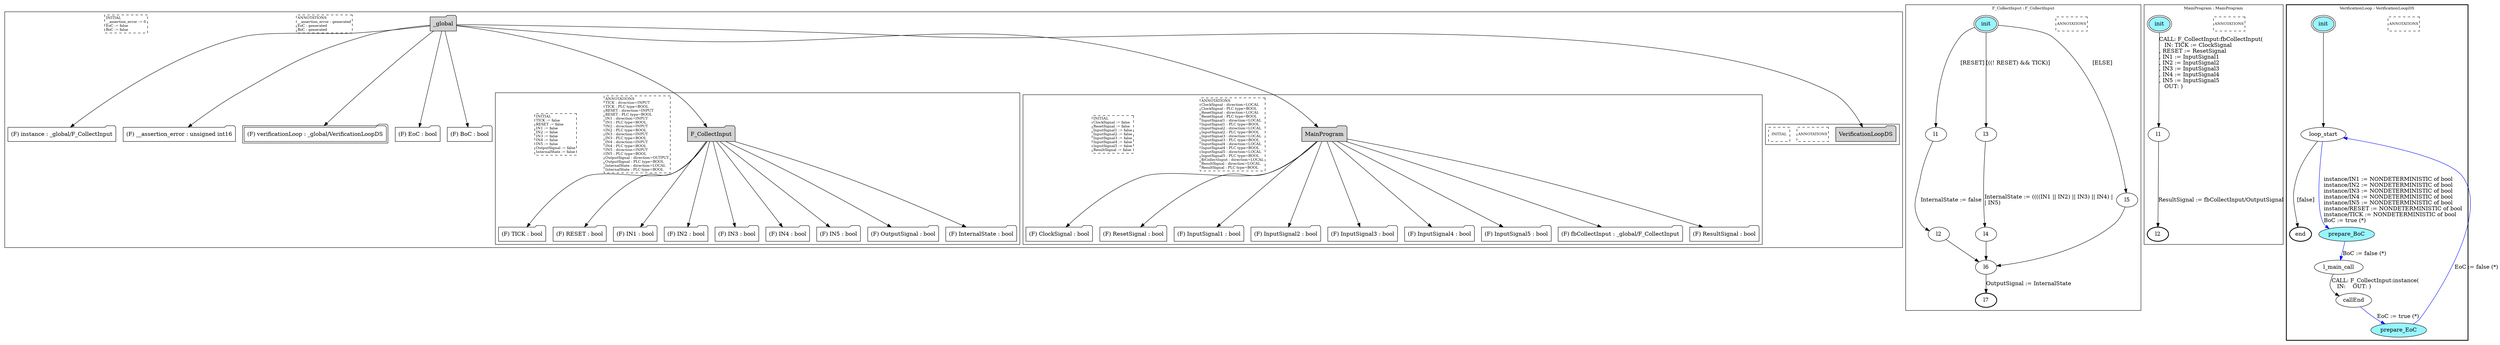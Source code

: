digraph G {
	subgraph cluster__global1886938557 {
		node [shape="folder", style="filled"];
		//label="_global";
		_global1886938557 [label="_global"];
		_global1886938557 -> instance1367900185;
		instance1367900185 [label = "(F) instance : _global/F_CollectInput", fillcolor="white" ];
		_global1886938557 -> __assertion_error154923232;
		__assertion_error154923232 [label = "(F) __assertion_error : unsigned int16", fillcolor="white" ];
		_global1886938557 -> verificationLoop238590461;
		verificationLoop238590461 [label = "(F) verificationLoop : _global/VerificationLoopDS", fillcolor="white" , peripheries=2];
		_global1886938557 -> EoC99253188;
		EoC99253188 [label = "(F) EoC : bool", fillcolor="white" ];
		_global1886938557 -> BoC1816978819;
		BoC1816978819 [label = "(F) BoC : bool", fillcolor="white" ];
		_global1886938557 -> F_CollectInput838301585;
		subgraph cluster_F_CollectInput838301585 {
			node [shape="folder", style="filled"];
			//label="F_CollectInput";
			F_CollectInput838301585 [label="F_CollectInput"];
			F_CollectInput838301585 -> TICK683573228;
			TICK683573228 [label = "(F) TICK : bool", fillcolor="white" ];
			F_CollectInput838301585 -> RESET1739986996;
			RESET1739986996 [label = "(F) RESET : bool", fillcolor="white" ];
			F_CollectInput838301585 -> IN11357663228;
			IN11357663228 [label = "(F) IN1 : bool", fillcolor="white" ];
			F_CollectInput838301585 -> IN2677007331;
			IN2677007331 [label = "(F) IN2 : bool", fillcolor="white" ];
			F_CollectInput838301585 -> IN3123045427;
			IN3123045427 [label = "(F) IN3 : bool", fillcolor="white" ];
			F_CollectInput838301585 -> IN4940905579;
			IN4940905579 [label = "(F) IN4 : bool", fillcolor="white" ];
			F_CollectInput838301585 -> IN51401564942;
			IN51401564942 [label = "(F) IN5 : bool", fillcolor="white" ];
			F_CollectInput838301585 -> OutputSignal1824819735;
			OutputSignal1824819735 [label = "(F) OutputSignal : bool", fillcolor="white" ];
			F_CollectInput838301585 -> InternalState870563118;
			InternalState870563118 [label = "(F) InternalState : bool", fillcolor="white" ];
			
			annotations_pseudonode_F_CollectInput838301585 [
				label="ANNOTATIONS\lTICK : direction=INPUT\lTICK : PLC type=BOOL\lRESET : direction=INPUT\lRESET : PLC type=BOOL\lIN1 : direction=INPUT\lIN1 : PLC type=BOOL\lIN2 : direction=INPUT\lIN2 : PLC type=BOOL\lIN3 : direction=INPUT\lIN3 : PLC type=BOOL\lIN4 : direction=INPUT\lIN4 : PLC type=BOOL\lIN5 : direction=INPUT\lIN5 : PLC type=BOOL\lOutputSignal : direction=OUTPUT\lOutputSignal : PLC type=BOOL\lInternalState : direction=LOCAL\lInternalState : PLC type=BOOL\l",
				fontsize=9, margin="0.04,0.04", fillcolor="white", shape="rectangle", style="dashed"];
			initamt_pseudonode_F_CollectInput838301585 [
				label="INITIAL\lTICK := false\lRESET := false\lIN1 := false\lIN2 := false\lIN3 := false\lIN4 := false\lIN5 := false\lOutputSignal := false\lInternalState := false\l",
				fontsize=9, margin="0.04,0.04", fillcolor="lightyellow", shape="rectangle", style="dashed"];
		}
		_global1886938557 -> MainProgram1042863993;
		subgraph cluster_MainProgram1042863993 {
			node [shape="folder", style="filled"];
			//label="MainProgram";
			MainProgram1042863993 [label="MainProgram"];
			MainProgram1042863993 -> ClockSignal334761329;
			ClockSignal334761329 [label = "(F) ClockSignal : bool", fillcolor="white" ];
			MainProgram1042863993 -> ResetSignal39476366;
			ResetSignal39476366 [label = "(F) ResetSignal : bool", fillcolor="white" ];
			MainProgram1042863993 -> InputSignal11999784536;
			InputSignal11999784536 [label = "(F) InputSignal1 : bool", fillcolor="white" ];
			MainProgram1042863993 -> InputSignal2936000680;
			InputSignal2936000680 [label = "(F) InputSignal2 : bool", fillcolor="white" ];
			MainProgram1042863993 -> InputSignal31473128600;
			InputSignal31473128600 [label = "(F) InputSignal3 : bool", fillcolor="white" ];
			MainProgram1042863993 -> InputSignal41393710872;
			InputSignal41393710872 [label = "(F) InputSignal4 : bool", fillcolor="white" ];
			MainProgram1042863993 -> InputSignal5378797968;
			InputSignal5378797968 [label = "(F) InputSignal5 : bool", fillcolor="white" ];
			MainProgram1042863993 -> fbCollectInput1320791629;
			fbCollectInput1320791629 [label = "(F) fbCollectInput : _global/F_CollectInput", fillcolor="white" ];
			MainProgram1042863993 -> ResultSignal1223820621;
			ResultSignal1223820621 [label = "(F) ResultSignal : bool", fillcolor="white" ];
			
			annotations_pseudonode_MainProgram1042863993 [
				label="ANNOTATIONS\lClockSignal : direction=LOCAL\lClockSignal : PLC type=BOOL\lResetSignal : direction=LOCAL\lResetSignal : PLC type=BOOL\lInputSignal1 : direction=LOCAL\lInputSignal1 : PLC type=BOOL\lInputSignal2 : direction=LOCAL\lInputSignal2 : PLC type=BOOL\lInputSignal3 : direction=LOCAL\lInputSignal3 : PLC type=BOOL\lInputSignal4 : direction=LOCAL\lInputSignal4 : PLC type=BOOL\lInputSignal5 : direction=LOCAL\lInputSignal5 : PLC type=BOOL\lfbCollectInput : direction=LOCAL\lResultSignal : direction=LOCAL\lResultSignal : PLC type=BOOL\l",
				fontsize=9, margin="0.04,0.04", fillcolor="white", shape="rectangle", style="dashed"];
			initamt_pseudonode_MainProgram1042863993 [
				label="INITIAL\lClockSignal := false\lResetSignal := false\lInputSignal1 := false\lInputSignal2 := false\lInputSignal3 := false\lInputSignal4 := false\lInputSignal5 := false\lResultSignal := false\l",
				fontsize=9, margin="0.04,0.04", fillcolor="lightyellow", shape="rectangle", style="dashed"];
		}
		_global1886938557 -> VerificationLoopDS1990828041;
		subgraph cluster_VerificationLoopDS1990828041 {
			node [shape="folder", style="filled"];
			//label="VerificationLoopDS";
			VerificationLoopDS1990828041 [label="VerificationLoopDS"];
			
			annotations_pseudonode_VerificationLoopDS1990828041 [
				label="ANNOTATIONS",
				fontsize=9, margin="0.04,0.04", fillcolor="white", shape="rectangle", style="dashed"];
			initamt_pseudonode_VerificationLoopDS1990828041 [
				label="INITIAL",
				fontsize=9, margin="0.04,0.04", fillcolor="lightyellow", shape="rectangle", style="dashed"];
		}
		
		annotations_pseudonode__global1886938557 [
			label="ANNOTATIONS\l__assertion_error : generated\lEoC : generated\lBoC : generated\l",
			fontsize=9, margin="0.04,0.04", fillcolor="white", shape="rectangle", style="dashed"];
		initamt_pseudonode__global1886938557 [
			label="INITIAL\l__assertion_error := 0\lEoC := false\lBoC := false\l",
			fontsize=9, margin="0.04,0.04", fillcolor="lightyellow", shape="rectangle", style="dashed"];
	}
	subgraph clusterF_CollectInput {
		node [style="filled"];
		color="black";
		fontsize=10;
		ranksep=0.4;
		
		label="F_CollectInput : F_CollectInput";
		
		annotations_pseudonode_F_CollectInput [
			label="ANNOTATIONS",
			fontsize=9, margin="0.04,0.04", fillcolor="white", shape="rectangle", style="dashed"];
		
		init_F_CollectInput [label="init", color="black", fillcolor="cadetblue1", peripheries=2, shape="ellipse"];
		l1_F_CollectInput [label="l1", color="black", fillcolor="white", shape="ellipse"];
		l2_F_CollectInput [label="l2", color="black", fillcolor="white", shape="ellipse"];
		l3_F_CollectInput [label="l3", color="black", fillcolor="white", shape="ellipse"];
		l4_F_CollectInput [label="l4", color="black", fillcolor="white", shape="ellipse"];
		l5_F_CollectInput [label="l5", color="black", fillcolor="white", shape="ellipse"];
		l6_F_CollectInput [label="l6", color="black", fillcolor="white", shape="ellipse"];
		l7_F_CollectInput [label="l7", color="black", fillcolor="white", style=bold, shape="ellipse"];
		init_F_CollectInput -> l1_F_CollectInput [color="black", label="[RESET]"];
		l1_F_CollectInput -> l2_F_CollectInput [color="black", label="InternalState := false"];
		init_F_CollectInput -> l3_F_CollectInput [color="black", label="[((! RESET) && TICK)]"];
		l3_F_CollectInput -> l4_F_CollectInput [color="black", label="InternalState := ((((IN1 || IN2) || IN3) || IN4) |\l| IN5)\l"];
		init_F_CollectInput -> l5_F_CollectInput [color="black", label="[ELSE]"];
		l2_F_CollectInput -> l6_F_CollectInput [color="black", label=""];
		l4_F_CollectInput -> l6_F_CollectInput [color="black", label=""];
		l5_F_CollectInput -> l6_F_CollectInput [color="black", label=""];
		l6_F_CollectInput -> l7_F_CollectInput [color="black", label="OutputSignal := InternalState"];
	}
	subgraph clusterMainProgram {
		node [style="filled"];
		color="black";
		fontsize=10;
		ranksep=0.4;
		
		label="MainProgram : MainProgram";
		
		annotations_pseudonode_MainProgram [
			label="ANNOTATIONS",
			fontsize=9, margin="0.04,0.04", fillcolor="white", shape="rectangle", style="dashed"];
		
		init_MainProgram [label="init", color="black", fillcolor="cadetblue1", peripheries=2, shape="ellipse"];
		l1_MainProgram [label="l1", color="black", fillcolor="white", shape="ellipse"];
		l2_MainProgram [label="l2", color="black", fillcolor="white", style=bold, shape="ellipse"];
		init_MainProgram -> l1_MainProgram [color="black", label="CALL: F_CollectInput:fbCollectInput(\l   IN: TICK := ClockSignal\l, RESET := ResetSignal\l, IN1 := InputSignal1\l, IN2 := InputSignal2\l, IN3 := InputSignal3\l, IN4 := InputSignal4\l, IN5 := InputSignal5\l   OUT: )\l"];
		l1_MainProgram -> l2_MainProgram [color="black", label="ResultSignal := fbCollectInput/OutputSignal"];
	}
	subgraph clusterVerificationLoop {
		node [style="filled"];
		style=bold;
		color="black";
		fontsize=10;
		ranksep=0.4;
		
		label="VerificationLoop : VerificationLoopDS";
		
		annotations_pseudonode_VerificationLoop [
			label="ANNOTATIONS",
			fontsize=9, margin="0.04,0.04", fillcolor="white", shape="rectangle", style="dashed"];
		
		init_VerificationLoop [label="init", color="black", fillcolor="cadetblue1", peripheries=2, shape="ellipse"];
		end_VerificationLoop [label="end", color="black", fillcolor="cadetblue1", style=bold, shape="ellipse"];
		loop_start_VerificationLoop [label="loop_start", color="black", fillcolor="white", shape="ellipse"];
		prepare_BoC_VerificationLoop [label="prepare_BoC", color="black", fillcolor="cadetblue1", shape="ellipse"];
		l_main_call_VerificationLoop [label="l_main_call", color="black", fillcolor="white", shape="ellipse"];
		callEnd_VerificationLoop [label="callEnd", color="black", fillcolor="white", shape="ellipse"];
		prepare_EoC_VerificationLoop [label="prepare_EoC", color="black", fillcolor="cadetblue1", shape="ellipse"];
		init_VerificationLoop -> loop_start_VerificationLoop [color="black", label=""];
		loop_start_VerificationLoop -> prepare_BoC_VerificationLoop [color="blue", label="instance/IN1 := NONDETERMINISTIC of bool\linstance/IN2 := NONDETERMINISTIC of bool\linstance/IN3 := NONDETERMINISTIC of bool\linstance/IN4 := NONDETERMINISTIC of bool\linstance/IN5 := NONDETERMINISTIC of bool\linstance/RESET := NONDETERMINISTIC of bool\linstance/TICK := NONDETERMINISTIC of bool\lBoC := true (*)\l"];
		prepare_BoC_VerificationLoop -> l_main_call_VerificationLoop [color="blue", label="BoC := false (*)"];
		l_main_call_VerificationLoop -> callEnd_VerificationLoop [color="black", label="CALL: F_CollectInput:instance(\l   IN:    OUT: )\l"];
		callEnd_VerificationLoop -> prepare_EoC_VerificationLoop [color="blue", label="EoC := true (*)"];
		prepare_EoC_VerificationLoop -> loop_start_VerificationLoop [color="blue", label="EoC := false (*)"];
		loop_start_VerificationLoop -> end_VerificationLoop [color="black", label="[false]"];
	}
}

